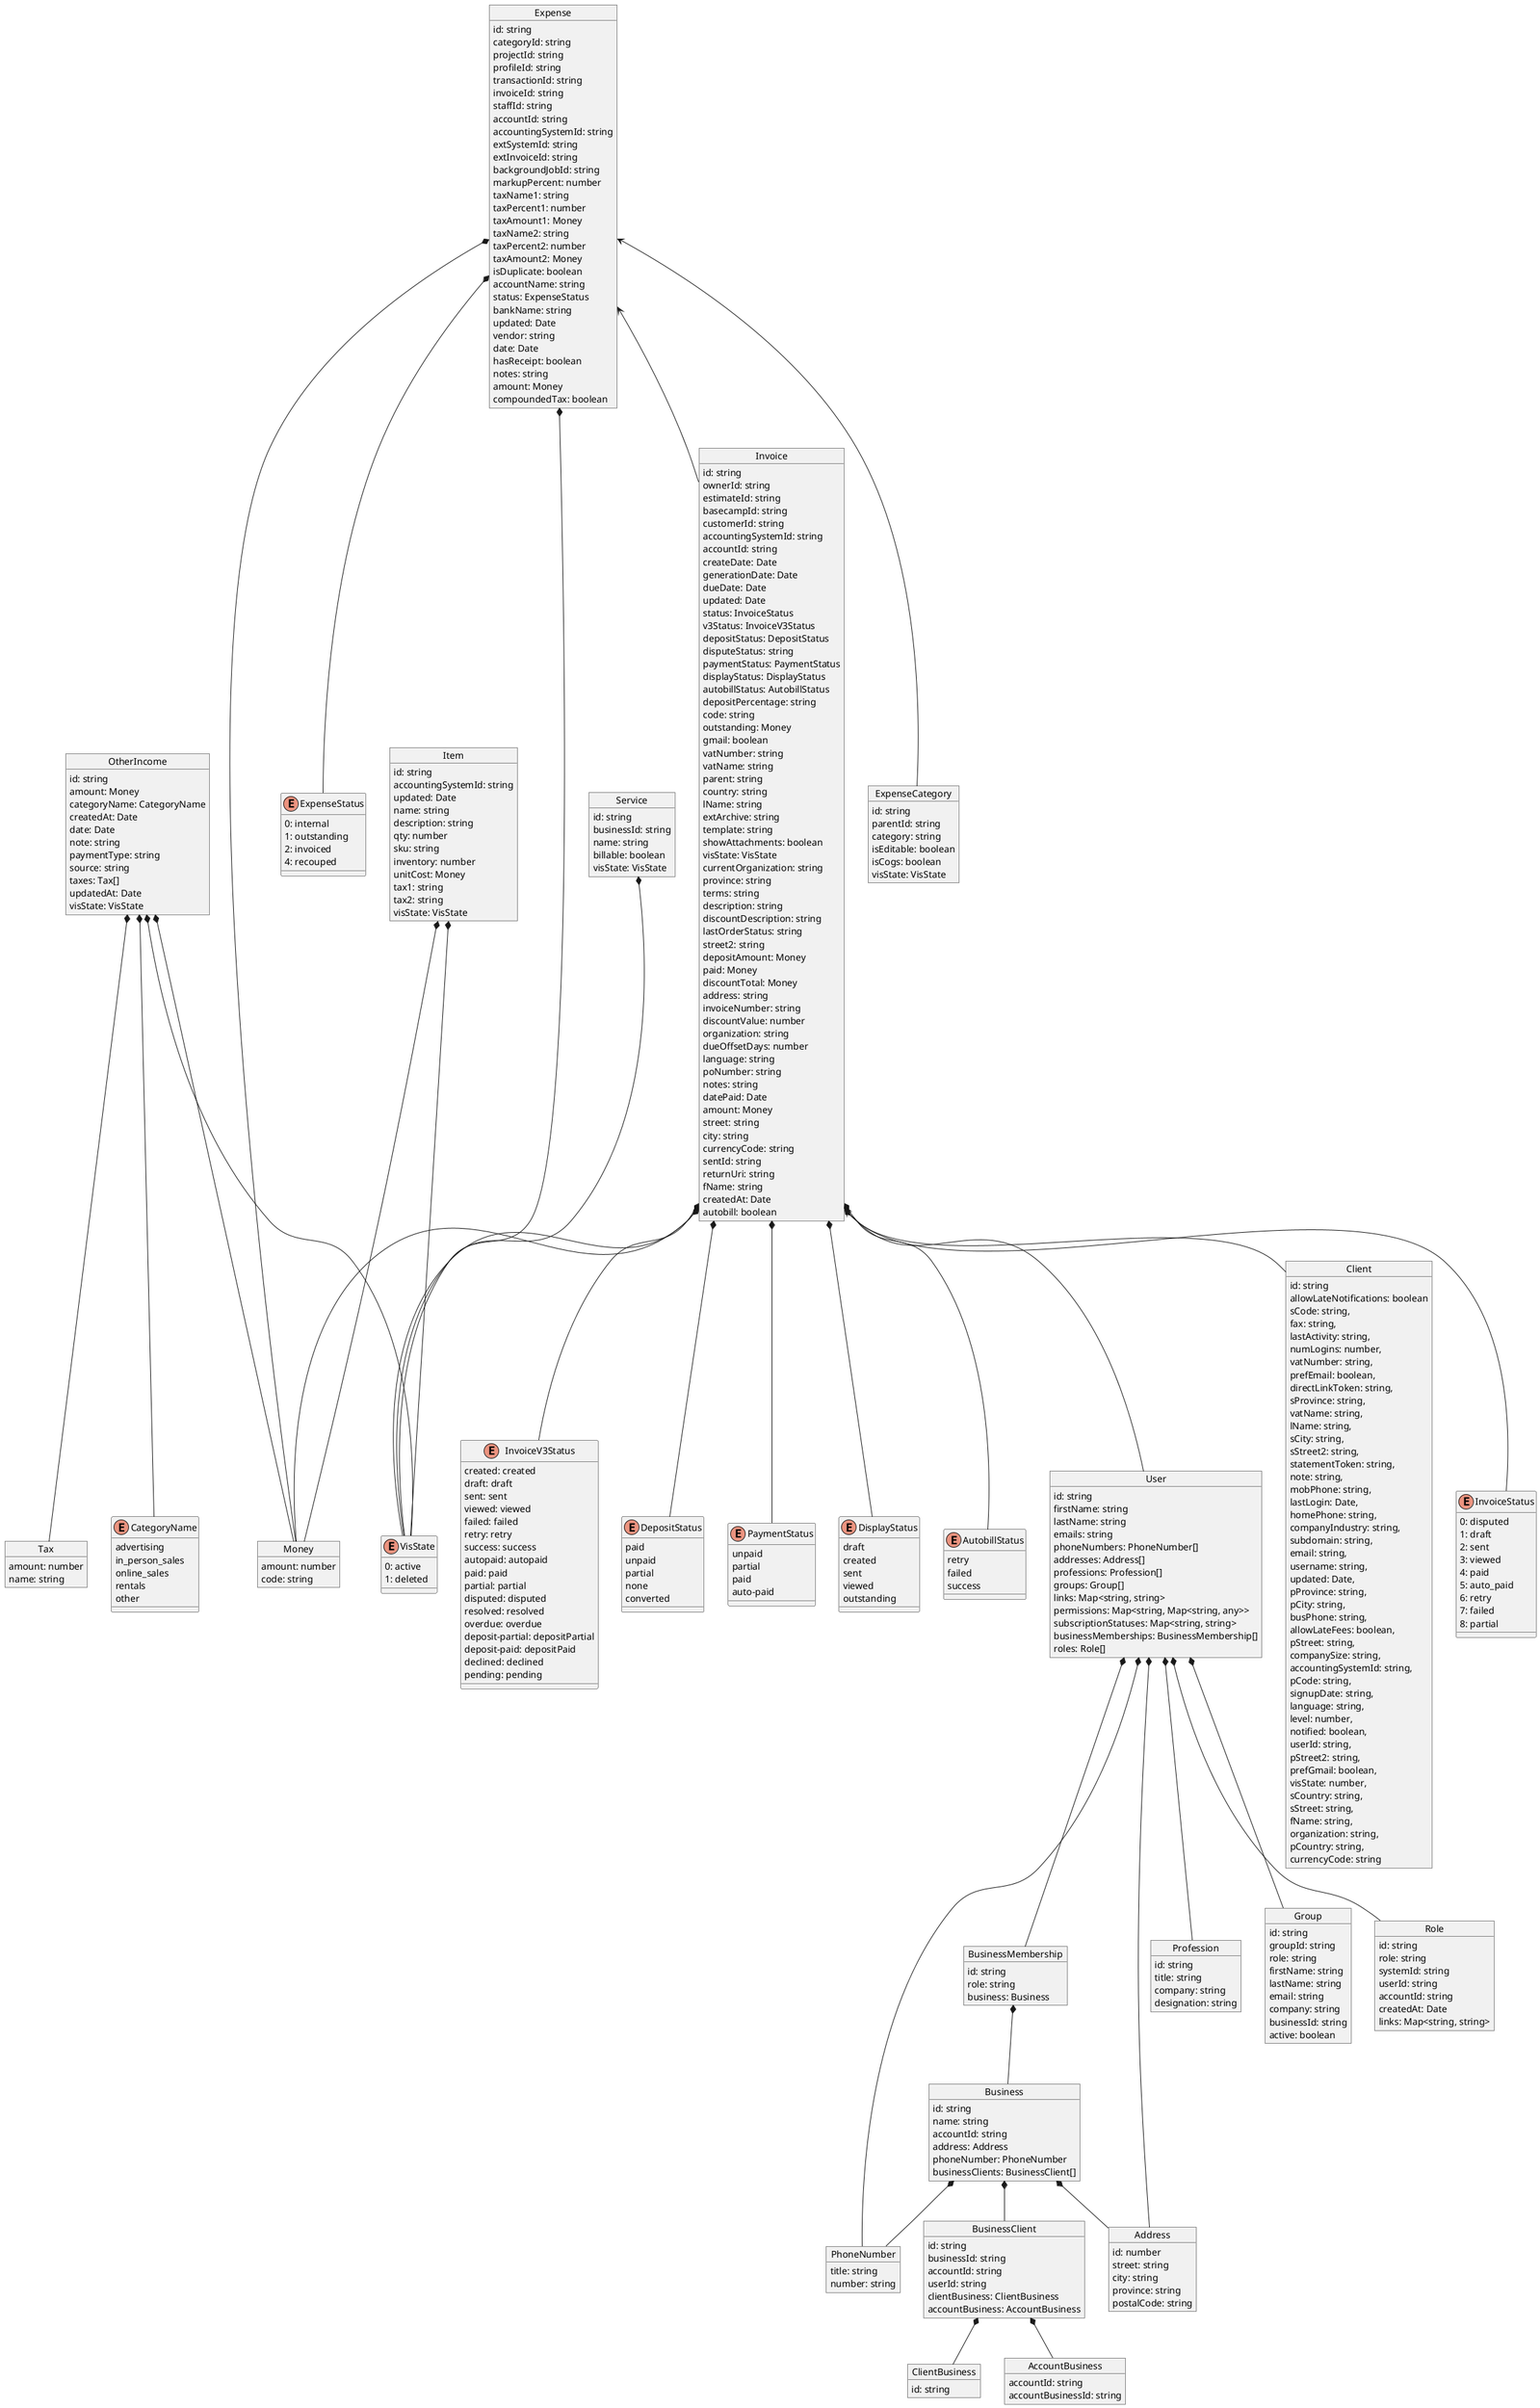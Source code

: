@startuml Freshbooks API models
object User {
    id: string
    firstName: string
    lastName: string
    emails: string
    phoneNumbers: PhoneNumber[]
    addresses: Address[]
    professions: Profession[]
    groups: Group[]
    links: Map<string, string>
    permissions: Map<string, Map<string, any>>
    subscriptionStatuses: Map<string, string>
    businessMemberships: BusinessMembership[]
    roles: Role[]
}

object PhoneNumber {
    title: string
    number: string
}

object Address {
    id: number
    street: string
    city: string
    province: string
    postalCode: string
}

object Profession {
    id: string
    title: string
    company: string
    designation: string
}

object Group {
    id: string
    groupId: string
    role: string
    firstName: string
    lastName: string
    email: string
    company: string
    businessId: string
    active: boolean
}

object BusinessMembership {
    id: string
    role: string
    business: Business
}

object ClientBusiness {
    id: string
}

object AccountBusiness {
    accountId: string
    accountBusinessId: string
}

object BusinessClient {
    id: string
    businessId: string
    accountId: string
    userId: string
    clientBusiness: ClientBusiness
    accountBusiness: AccountBusiness
}

object Business {
    id: string
    name: string
    accountId: string
    address: Address
    phoneNumber: PhoneNumber
    businessClients: BusinessClient[]
}

object Role {
    id: string
    role: string
    systemId: string
    userId: string
    accountId: string
    createdAt: Date
    links: Map<string, string>
}

object Client {
    id: string
    allowLateNotifications: boolean
    sCode: string,
    fax: string,
    lastActivity: string,
    numLogins: number,
    vatNumber: string,
    prefEmail: boolean,
    directLinkToken: string,
    sProvince: string,
    vatName: string,
    lName: string,
    sCity: string,
    sStreet2: string,
    statementToken: string,
    note: string,
    mobPhone: string,
    lastLogin: Date,
    homePhone: string,
    companyIndustry: string,
    subdomain: string,
    email: string,
    username: string,
    updated: Date,
    pProvince: string,
    pCity: string,
    busPhone: string,
    allowLateFees: boolean,
    pStreet: string,
    companySize: string,
    accountingSystemId: string,
    pCode: string,
    signupDate: string,
    language: string,
    level: number,
    notified: boolean,
    userId: string,
    pStreet2: string,
    prefGmail: boolean,
    visState: number,
    sCountry: string,
    sStreet: string,
    fName: string,
    organization: string,
    pCountry: string,
    currencyCode: string
}

object Item {
    id: string
    accountingSystemId: string
    updated: Date
    name: string
    description: string
    qty: number
    sku: string
    inventory: number
    unitCost: Money
    tax1: string
    tax2: string
    visState: VisState
}

object Service {
    id: string
    businessId: string
    name: string
    billable: boolean
    visState: VisState
}

object Money {
    amount: number
    code: string
}

enum VisState {
    0: active
    1: deleted
}

enum InvoiceStatus {
    0: disputed
    1: draft
    2: sent
    3: viewed
    4: paid
    5: auto_paid
    6: retry
    7: failed
    8: partial
}

enum InvoiceV3Status {
    created: created
    draft: draft
    sent: sent
    viewed: viewed
    failed: failed
    retry: retry
    success: success
    autopaid: autopaid
    paid: paid
    partial: partial
    disputed: disputed
    resolved: resolved
    overdue: overdue
    deposit-partial: depositPartial
    deposit-paid: depositPaid
    declined: declined
    pending: pending
}

enum DepositStatus {
    paid
    unpaid
    partial
    none
    converted
}

enum PaymentStatus {
    unpaid
    partial
    paid
    auto-paid
}

enum DisplayStatus {
    draft
    created
    sent
    viewed
    outstanding
}

enum AutobillStatus {
    retry
    failed
    success
}

object Invoice {
    id: string
    ownerId: string
    estimateId: string
    basecampId: string
    customerId: string
    accountingSystemId: string
    accountId: string
    createDate: Date
    generationDate: Date
    dueDate: Date
    updated: Date
    status: InvoiceStatus
    v3Status: InvoiceV3Status
    depositStatus: DepositStatus
    disputeStatus: string
    paymentStatus: PaymentStatus
    displayStatus: DisplayStatus
    autobillStatus: AutobillStatus
    depositPercentage: string
    code: string
    outstanding: Money
    gmail: boolean
    vatNumber: string
    vatName: string
    parent: string
    country: string
    lName: string
    extArchive: string
    template: string
    showAttachments: boolean
    visState: VisState
    currentOrganization: string
    province: string
    terms: string
    description: string
    discountDescription: string
    lastOrderStatus: string
    street2: string
    depositAmount: Money
    paid: Money
    discountTotal: Money
    address: string
    invoiceNumber: string
    discountValue: number
    organization: string
    dueOffsetDays: number
    language: string
    poNumber: string
    notes: string
    datePaid: Date
    amount: Money
    street: string
    city: string
    currencyCode: string
    sentId: string
    returnUri: string
    fName: string
    createdAt: Date
    autobill: boolean
}

object ExpenseCategory {
    id: string
    parentId: string
    category: string
    isEditable: boolean
    isCogs: boolean
    visState: VisState
}

enum ExpenseStatus {
    0: internal
    1: outstanding
    2: invoiced
    4: recouped
}

object Expense {
    id: string
    categoryId: string
    projectId: string
    profileId: string
    transactionId: string
    invoiceId: string
    staffId: string
    accountId: string
    accountingSystemId: string
    extSystemId: string
    extInvoiceId: string
    backgroundJobId: string
    markupPercent: number
    taxName1: string
    taxPercent1: number
    taxAmount1: Money
    taxName2: string
    taxPercent2: number
    taxAmount2: Money
    isDuplicate: boolean
    accountName: string
    status: ExpenseStatus
    bankName: string
    updated: Date
    vendor: string
    date: Date
    hasReceipt: boolean
    notes: string
    amount: Money
    compoundedTax: boolean
}

enum CategoryName {
    advertising
    in_person_sales
    online_sales
    rentals
    other
}

object Tax {
    amount: number
    name: string
}

object OtherIncome {
    id: string
    amount: Money
    categoryName: CategoryName
    createdAt: Date
    date: Date
    note: string
    paymentType: string
    source: string
    taxes: Tax[]
    updatedAt: Date
    visState: VisState
}

User *-- PhoneNumber
User *-- Address
User *-- Profession
User *-- Group
User *-- BusinessMembership
User *-- Role
BusinessMembership *-- Business
Business *-- Address
Business *-- PhoneNumber
Business *-- BusinessClient
BusinessClient *-- ClientBusiness
BusinessClient *-- AccountBusiness
Item *-- Money
Item *-- VisState
Service *-- VisState
Invoice *-- InvoiceStatus
Invoice *-- InvoiceV3Status
Invoice *-- DepositStatus
Invoice *-- PaymentStatus
Invoice *-- DisplayStatus
Invoice *-- AutobillStatus
Invoice *-- Money
Invoice *-- VisState
Invoice <-- User
Invoice <-- Client
Expense <-- ExpenseCategory
Expense *-- ExpenseStatus
Expense *-- VisState
Expense *-- Money
Expense <-- Invoice
OtherIncome *-- Money
OtherIncome *-- CategoryName
OtherIncome *-- Tax
OtherIncome *-- VisState

@enduml